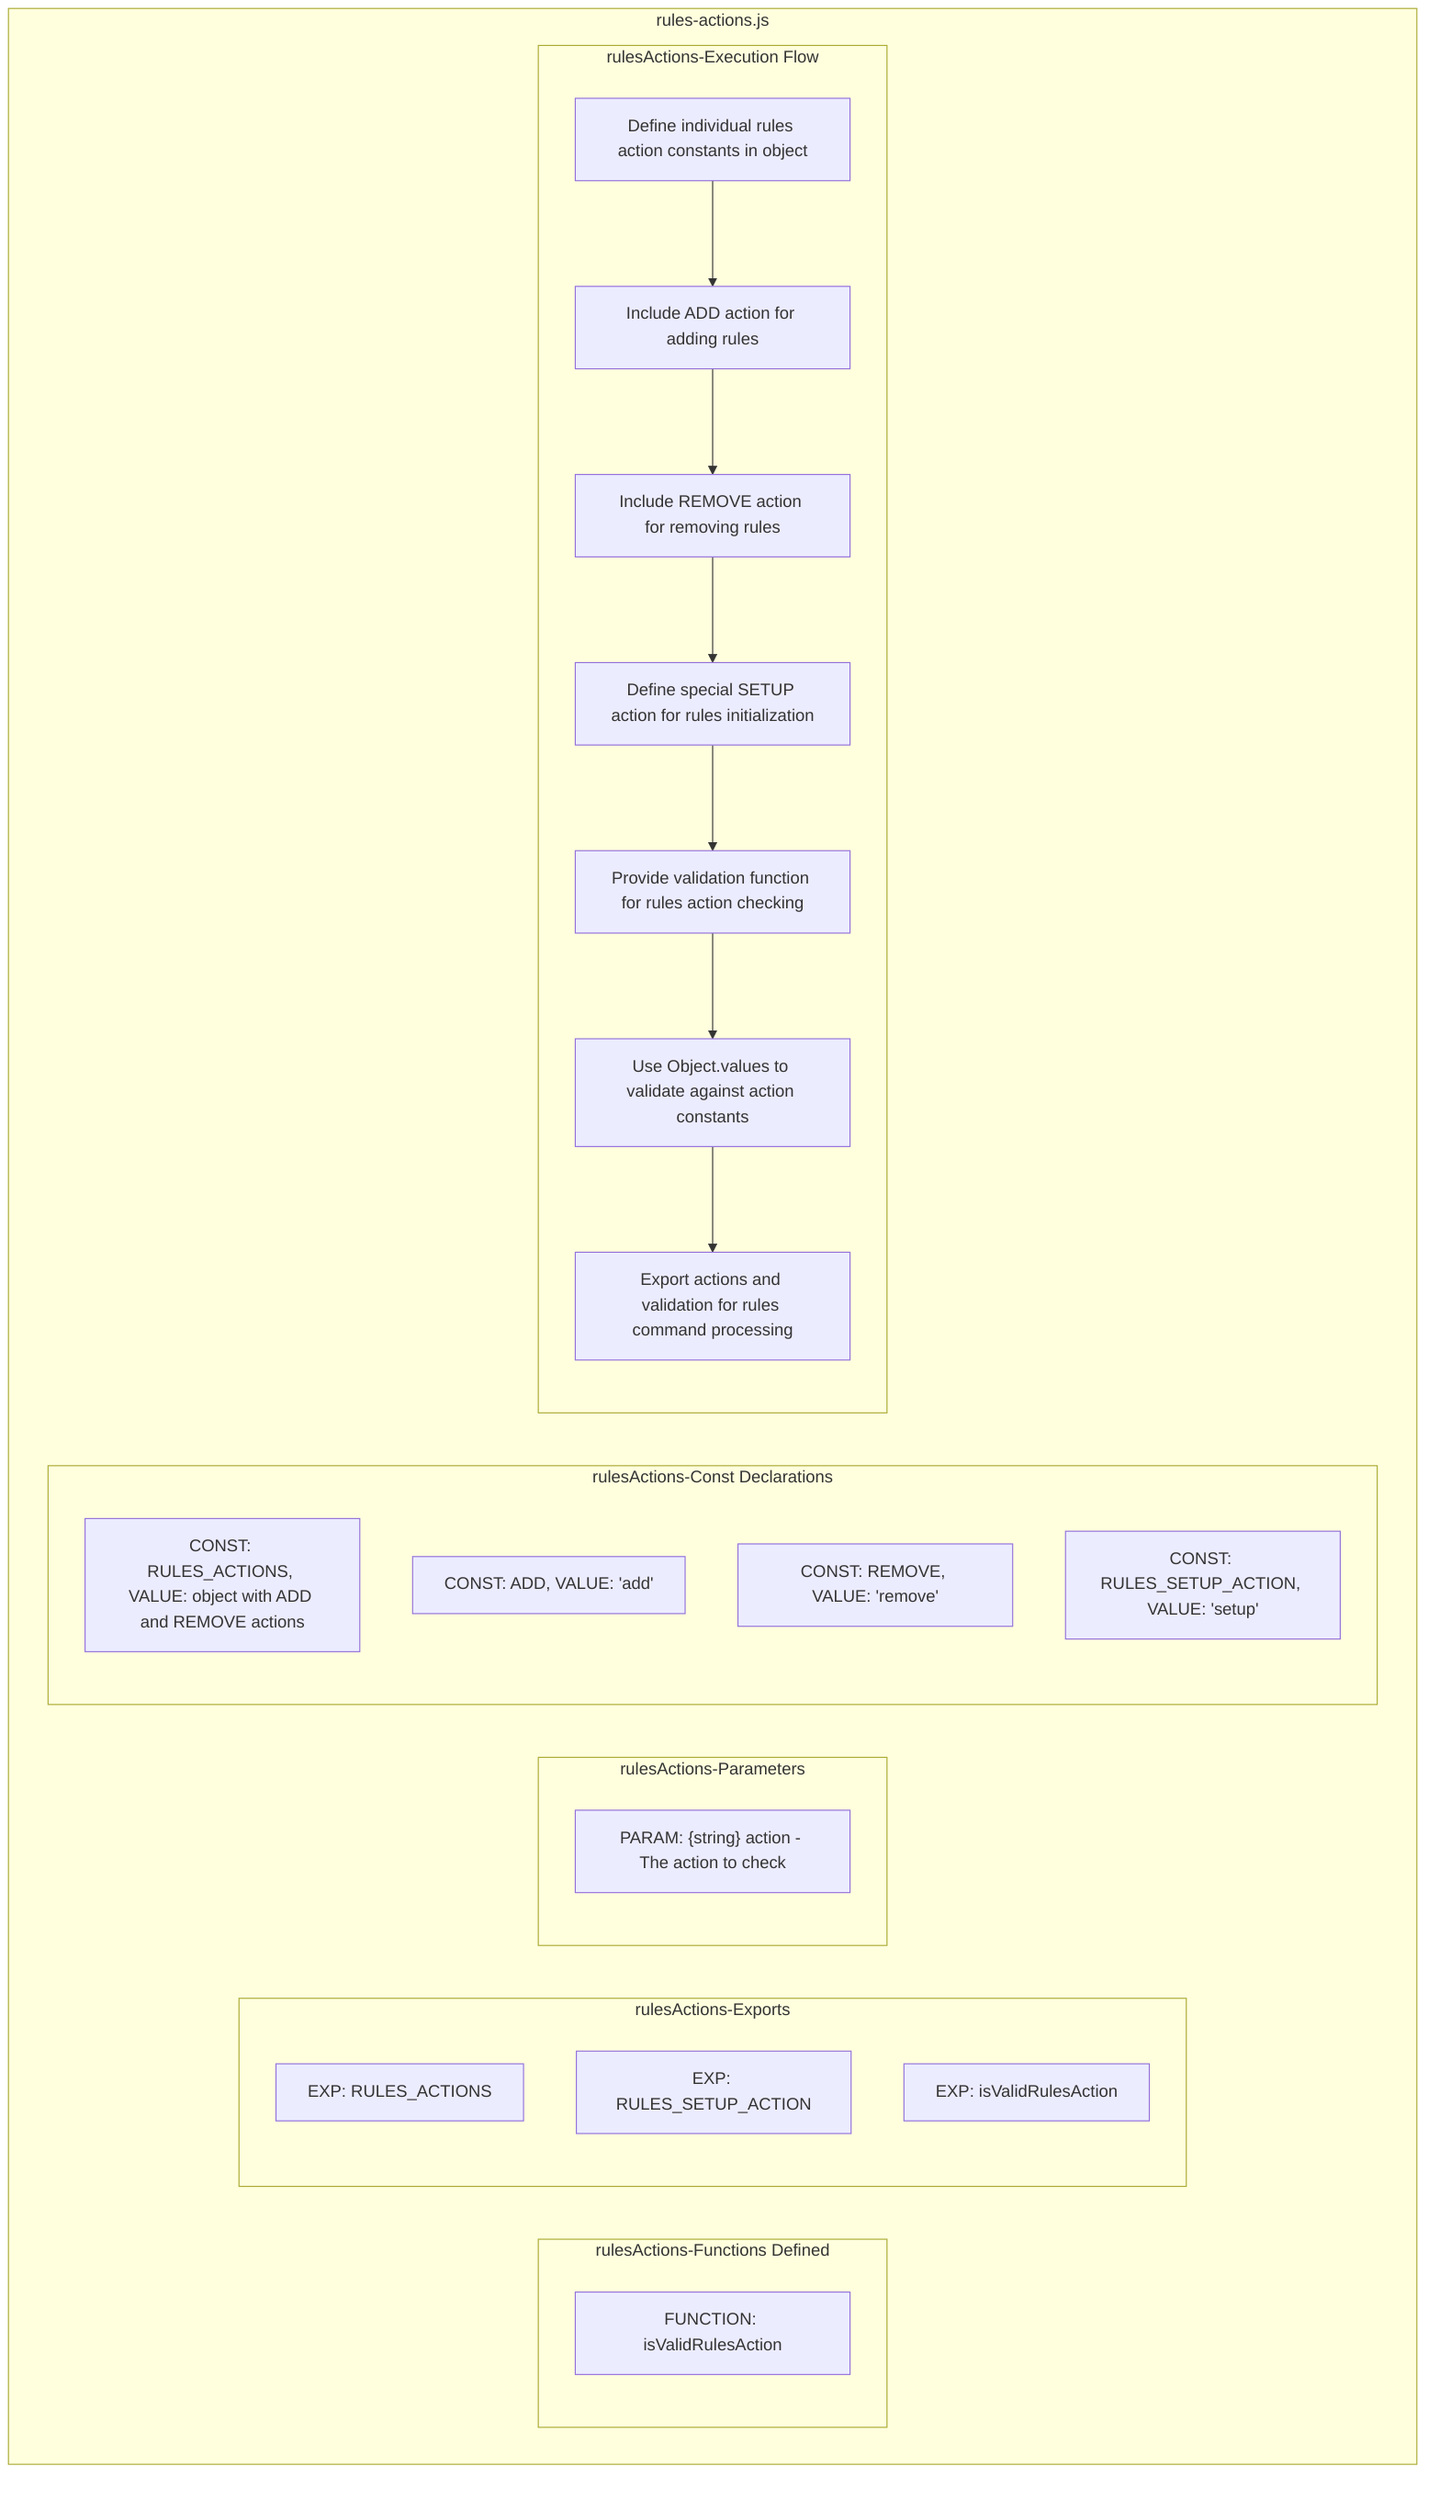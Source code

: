 flowchart TB
    subgraph rulesActions-FunctionsDefined["rulesActions-Functions Defined"]
        FU1["FUNCTION: isValidRulesAction"]
    end
    
    subgraph rulesActions-Exports["rulesActions-Exports"]
        E1["EXP: RULES_ACTIONS"]
        E2["EXP: RULES_SETUP_ACTION"]
        E3["EXP: isValidRulesAction"]
    end
    
    subgraph rulesActions-Parameters["rulesActions-Parameters"]
        P1["PARAM: {string} action - The action to check"]
    end
    
    subgraph rulesActions-Constants["rulesActions-Const Declarations"]
        C1["CONST: RULES_ACTIONS, VALUE: object with ADD and REMOVE actions"]
        C2["CONST: ADD, VALUE: 'add'"]
        C3["CONST: REMOVE, VALUE: 'remove'"]
        C4["CONST: RULES_SETUP_ACTION, VALUE: 'setup'"]
    end
    
    subgraph rulesActions-ExecutionFlow["rulesActions-Execution Flow"]
        FL1["Define individual rules action constants in object"]
        FL2["Include ADD action for adding rules"]
        FL3["Include REMOVE action for removing rules"]
        FL4["Define special SETUP action for rules initialization"]
        FL5["Provide validation function for rules action checking"]
        FL6["Use Object.values to validate against action constants"]
        FL7["Export actions and validation for rules command processing"]
    end
    
    subgraph rulesActions["rules-actions.js"]
        rulesActions-FunctionsDefined
        rulesActions-Exports
        rulesActions-Parameters
        rulesActions-Constants
        rulesActions-ExecutionFlow
    end
    
    FL1 --> FL2
    FL2 --> FL3
    FL3 --> FL4
    FL4 --> FL5
    FL5 --> FL6
    FL6 --> FL7